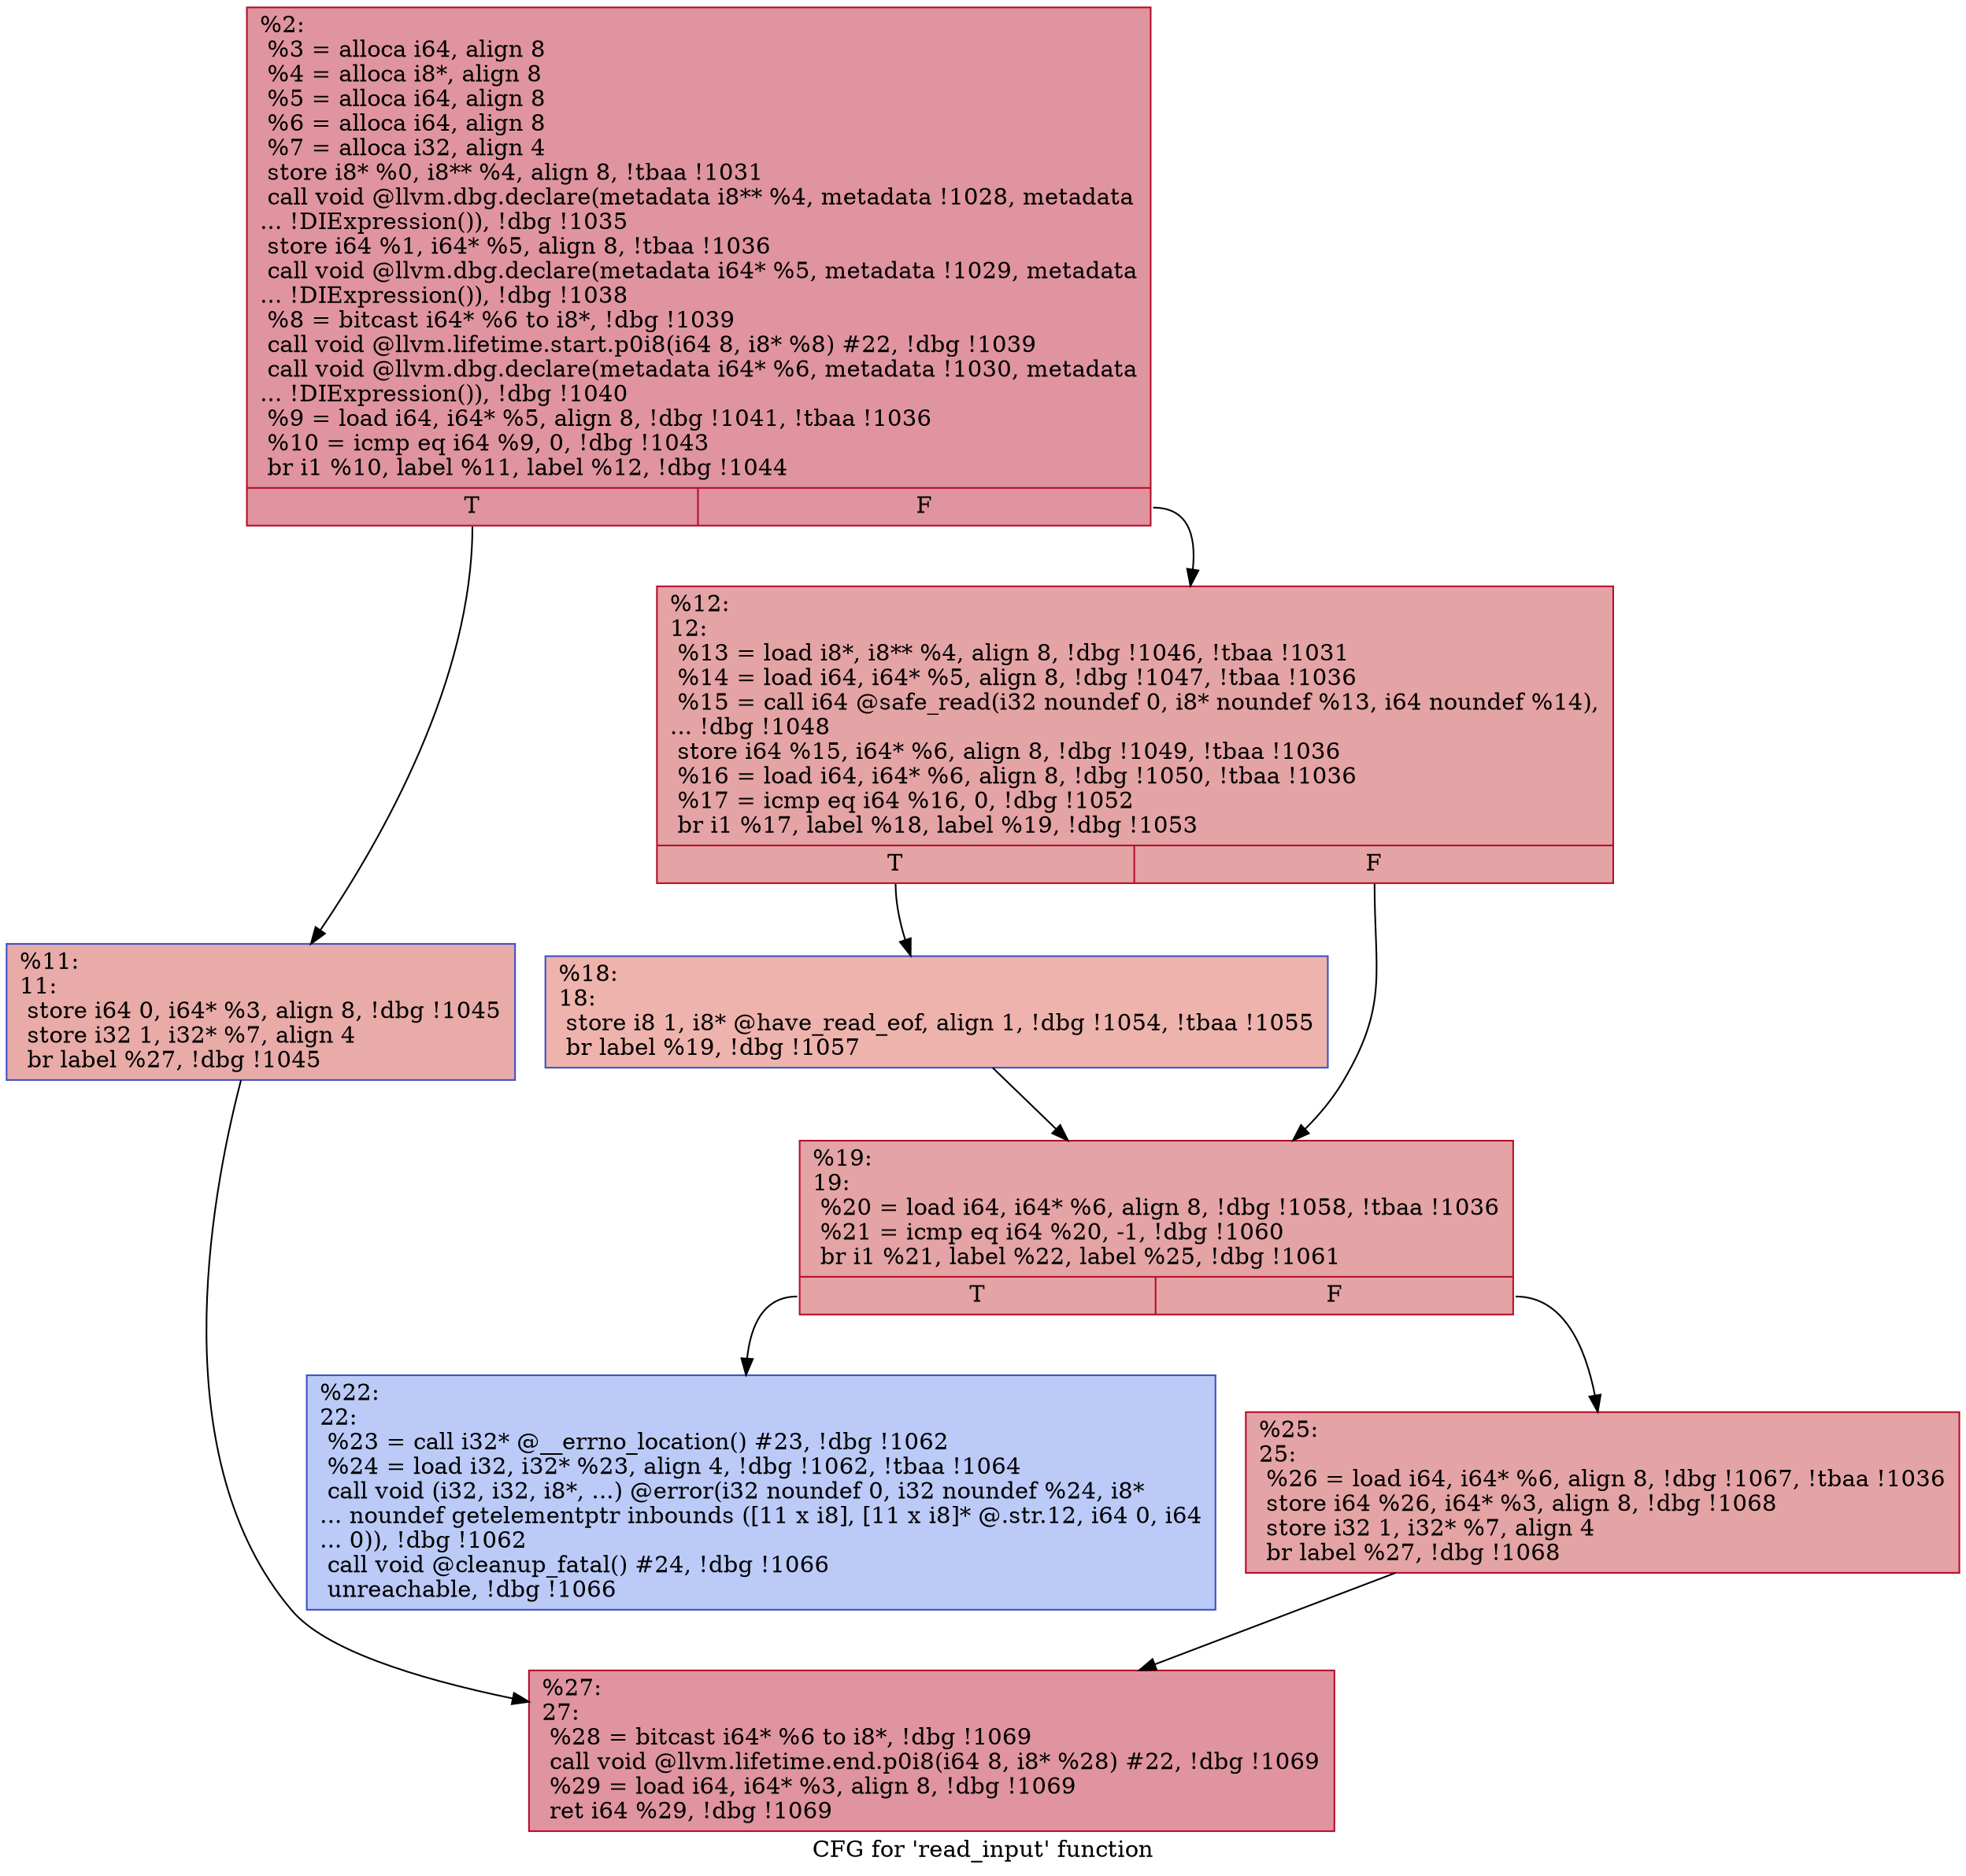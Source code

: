 digraph "CFG for 'read_input' function" {
	label="CFG for 'read_input' function";

	Node0x238d8c0 [shape=record,color="#b70d28ff", style=filled, fillcolor="#b70d2870",label="{%2:\l  %3 = alloca i64, align 8\l  %4 = alloca i8*, align 8\l  %5 = alloca i64, align 8\l  %6 = alloca i64, align 8\l  %7 = alloca i32, align 4\l  store i8* %0, i8** %4, align 8, !tbaa !1031\l  call void @llvm.dbg.declare(metadata i8** %4, metadata !1028, metadata\l... !DIExpression()), !dbg !1035\l  store i64 %1, i64* %5, align 8, !tbaa !1036\l  call void @llvm.dbg.declare(metadata i64* %5, metadata !1029, metadata\l... !DIExpression()), !dbg !1038\l  %8 = bitcast i64* %6 to i8*, !dbg !1039\l  call void @llvm.lifetime.start.p0i8(i64 8, i8* %8) #22, !dbg !1039\l  call void @llvm.dbg.declare(metadata i64* %6, metadata !1030, metadata\l... !DIExpression()), !dbg !1040\l  %9 = load i64, i64* %5, align 8, !dbg !1041, !tbaa !1036\l  %10 = icmp eq i64 %9, 0, !dbg !1043\l  br i1 %10, label %11, label %12, !dbg !1044\l|{<s0>T|<s1>F}}"];
	Node0x238d8c0:s0 -> Node0x238d910;
	Node0x238d8c0:s1 -> Node0x238d960;
	Node0x238d910 [shape=record,color="#3d50c3ff", style=filled, fillcolor="#cc403a70",label="{%11:\l11:                                               \l  store i64 0, i64* %3, align 8, !dbg !1045\l  store i32 1, i32* %7, align 4\l  br label %27, !dbg !1045\l}"];
	Node0x238d910 -> Node0x238daf0;
	Node0x238d960 [shape=record,color="#b70d28ff", style=filled, fillcolor="#c32e3170",label="{%12:\l12:                                               \l  %13 = load i8*, i8** %4, align 8, !dbg !1046, !tbaa !1031\l  %14 = load i64, i64* %5, align 8, !dbg !1047, !tbaa !1036\l  %15 = call i64 @safe_read(i32 noundef 0, i8* noundef %13, i64 noundef %14),\l... !dbg !1048\l  store i64 %15, i64* %6, align 8, !dbg !1049, !tbaa !1036\l  %16 = load i64, i64* %6, align 8, !dbg !1050, !tbaa !1036\l  %17 = icmp eq i64 %16, 0, !dbg !1052\l  br i1 %17, label %18, label %19, !dbg !1053\l|{<s0>T|<s1>F}}"];
	Node0x238d960:s0 -> Node0x238d9b0;
	Node0x238d960:s1 -> Node0x238da00;
	Node0x238d9b0 [shape=record,color="#3d50c3ff", style=filled, fillcolor="#d6524470",label="{%18:\l18:                                               \l  store i8 1, i8* @have_read_eof, align 1, !dbg !1054, !tbaa !1055\l  br label %19, !dbg !1057\l}"];
	Node0x238d9b0 -> Node0x238da00;
	Node0x238da00 [shape=record,color="#b70d28ff", style=filled, fillcolor="#c32e3170",label="{%19:\l19:                                               \l  %20 = load i64, i64* %6, align 8, !dbg !1058, !tbaa !1036\l  %21 = icmp eq i64 %20, -1, !dbg !1060\l  br i1 %21, label %22, label %25, !dbg !1061\l|{<s0>T|<s1>F}}"];
	Node0x238da00:s0 -> Node0x238da50;
	Node0x238da00:s1 -> Node0x238daa0;
	Node0x238da50 [shape=record,color="#3d50c3ff", style=filled, fillcolor="#6687ed70",label="{%22:\l22:                                               \l  %23 = call i32* @__errno_location() #23, !dbg !1062\l  %24 = load i32, i32* %23, align 4, !dbg !1062, !tbaa !1064\l  call void (i32, i32, i8*, ...) @error(i32 noundef 0, i32 noundef %24, i8*\l... noundef getelementptr inbounds ([11 x i8], [11 x i8]* @.str.12, i64 0, i64\l... 0)), !dbg !1062\l  call void @cleanup_fatal() #24, !dbg !1066\l  unreachable, !dbg !1066\l}"];
	Node0x238daa0 [shape=record,color="#b70d28ff", style=filled, fillcolor="#c32e3170",label="{%25:\l25:                                               \l  %26 = load i64, i64* %6, align 8, !dbg !1067, !tbaa !1036\l  store i64 %26, i64* %3, align 8, !dbg !1068\l  store i32 1, i32* %7, align 4\l  br label %27, !dbg !1068\l}"];
	Node0x238daa0 -> Node0x238daf0;
	Node0x238daf0 [shape=record,color="#b70d28ff", style=filled, fillcolor="#b70d2870",label="{%27:\l27:                                               \l  %28 = bitcast i64* %6 to i8*, !dbg !1069\l  call void @llvm.lifetime.end.p0i8(i64 8, i8* %28) #22, !dbg !1069\l  %29 = load i64, i64* %3, align 8, !dbg !1069\l  ret i64 %29, !dbg !1069\l}"];
}
